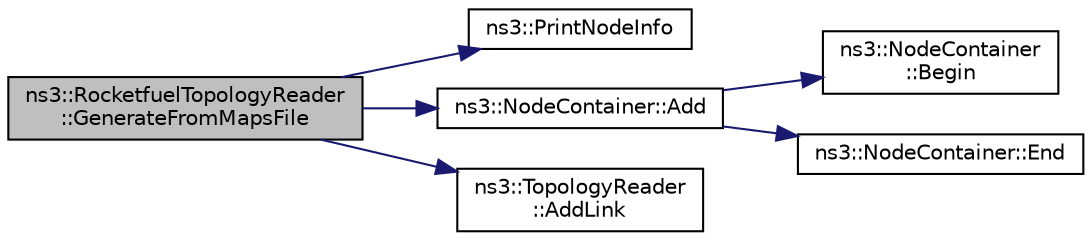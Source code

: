 digraph "ns3::RocketfuelTopologyReader::GenerateFromMapsFile"
{
  edge [fontname="Helvetica",fontsize="10",labelfontname="Helvetica",labelfontsize="10"];
  node [fontname="Helvetica",fontsize="10",shape=record];
  rankdir="LR";
  Node1 [label="ns3::RocketfuelTopologyReader\l::GenerateFromMapsFile",height=0.2,width=0.4,color="black", fillcolor="grey75", style="filled", fontcolor="black"];
  Node1 -> Node2 [color="midnightblue",fontsize="10",style="solid"];
  Node2 [label="ns3::PrintNodeInfo",height=0.2,width=0.4,color="black", fillcolor="white", style="filled",URL="$d7/d2e/namespacens3.html#a6751b8bdf2791ff6f387d4f0447ff9f3",tooltip="Print node info. "];
  Node1 -> Node3 [color="midnightblue",fontsize="10",style="solid"];
  Node3 [label="ns3::NodeContainer::Add",height=0.2,width=0.4,color="black", fillcolor="white", style="filled",URL="$df/d97/classns3_1_1NodeContainer.html#aa60b3a0e70f2fb324e16ffcf8bf31fcb",tooltip="Append the contents of another NodeContainer to the end of this container. "];
  Node3 -> Node4 [color="midnightblue",fontsize="10",style="solid"];
  Node4 [label="ns3::NodeContainer\l::Begin",height=0.2,width=0.4,color="black", fillcolor="white", style="filled",URL="$df/d97/classns3_1_1NodeContainer.html#adf0f639aff139db107526288777eb533",tooltip="Get an iterator which refers to the first Node in the container. "];
  Node3 -> Node5 [color="midnightblue",fontsize="10",style="solid"];
  Node5 [label="ns3::NodeContainer::End",height=0.2,width=0.4,color="black", fillcolor="white", style="filled",URL="$df/d97/classns3_1_1NodeContainer.html#a8ea0bcac137597d192c5e6b95ca60464",tooltip="Get an iterator which indicates past-the-last Node in the container. "];
  Node1 -> Node6 [color="midnightblue",fontsize="10",style="solid"];
  Node6 [label="ns3::TopologyReader\l::AddLink",height=0.2,width=0.4,color="black", fillcolor="white", style="filled",URL="$d8/db4/classns3_1_1TopologyReader.html#a0ecbd003f3e4c0c142720b20b8cfcbeb",tooltip="Adds a link to the topology. "];
}

